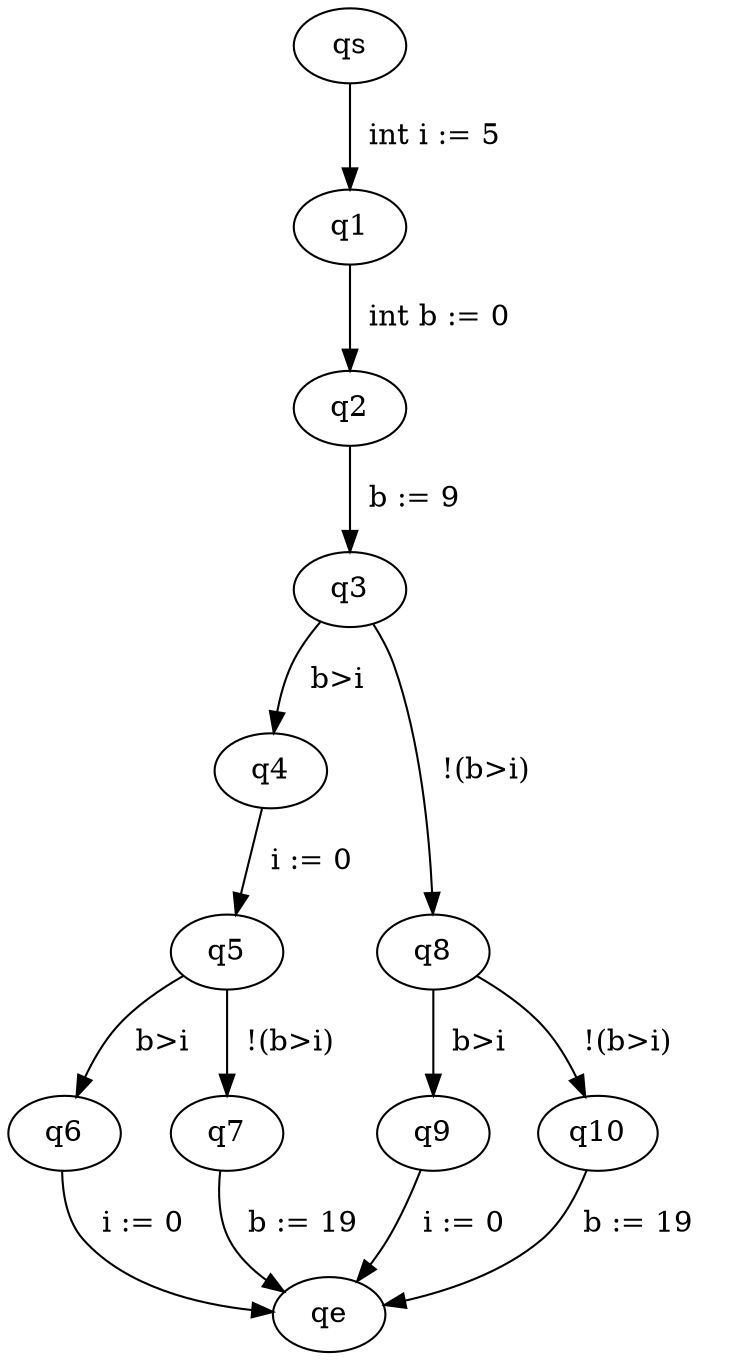 digraph ProgramGraph{
"qs" -> "q1" [label="  int i := 5   "] 
"q1" -> "q2" [label="  int b := 0   "] 
"q2" -> "q3" [label="  b := 9   "] 
"q3" -> "q4" [label="  b>i   "] 
"q3" -> "q8" [label="  !(b>i)   "] 
"q4" -> "q5" [label="  i := 0   "] 
"q5" -> "q6" [label="  b>i   "] 
"q5" -> "q7" [label="  !(b>i)   "] 
"q6" -> "qe" [label="  i := 0   "] 
"q7" -> "qe" [label="  b := 19   "] 
"q8" -> "q9" [label="  b>i   "] 
"q8" -> "q10" [label="  !(b>i)   "] 
"q9" -> "qe" [label="  i := 0   "] 
"q10" -> "qe" [label="  b := 19   "] 
}